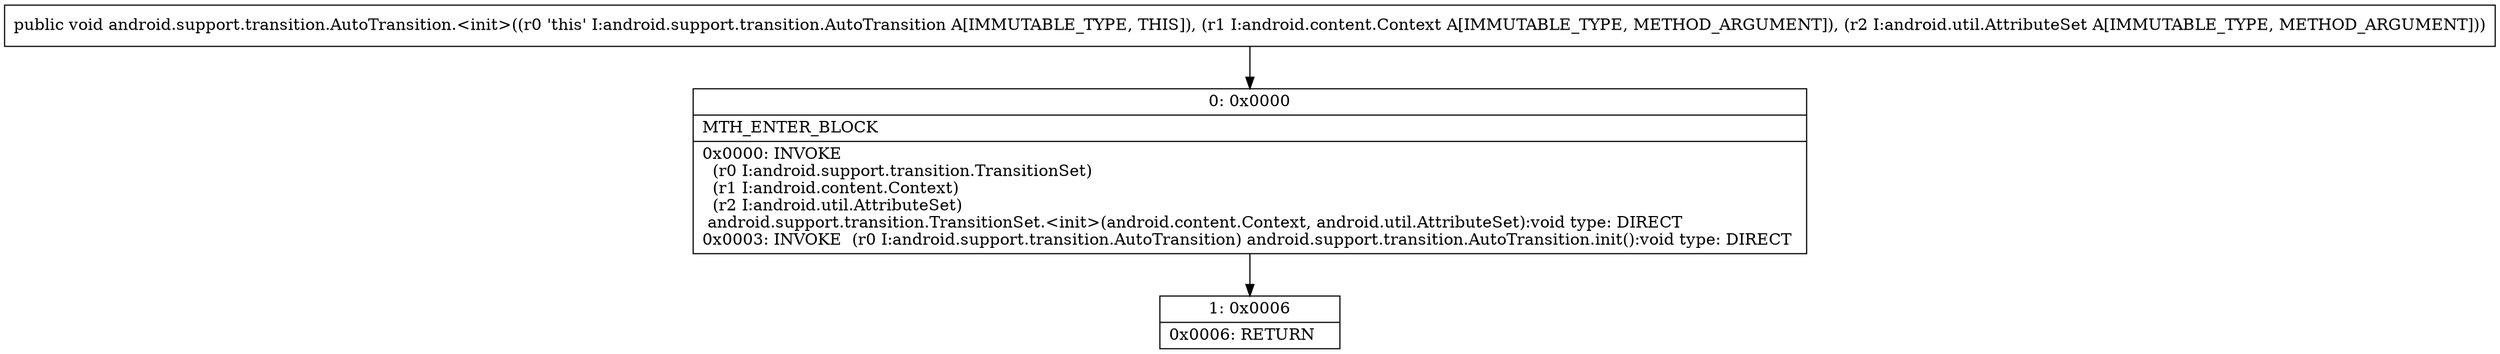 digraph "CFG forandroid.support.transition.AutoTransition.\<init\>(Landroid\/content\/Context;Landroid\/util\/AttributeSet;)V" {
Node_0 [shape=record,label="{0\:\ 0x0000|MTH_ENTER_BLOCK\l|0x0000: INVOKE  \l  (r0 I:android.support.transition.TransitionSet)\l  (r1 I:android.content.Context)\l  (r2 I:android.util.AttributeSet)\l android.support.transition.TransitionSet.\<init\>(android.content.Context, android.util.AttributeSet):void type: DIRECT \l0x0003: INVOKE  (r0 I:android.support.transition.AutoTransition) android.support.transition.AutoTransition.init():void type: DIRECT \l}"];
Node_1 [shape=record,label="{1\:\ 0x0006|0x0006: RETURN   \l}"];
MethodNode[shape=record,label="{public void android.support.transition.AutoTransition.\<init\>((r0 'this' I:android.support.transition.AutoTransition A[IMMUTABLE_TYPE, THIS]), (r1 I:android.content.Context A[IMMUTABLE_TYPE, METHOD_ARGUMENT]), (r2 I:android.util.AttributeSet A[IMMUTABLE_TYPE, METHOD_ARGUMENT])) }"];
MethodNode -> Node_0;
Node_0 -> Node_1;
}

